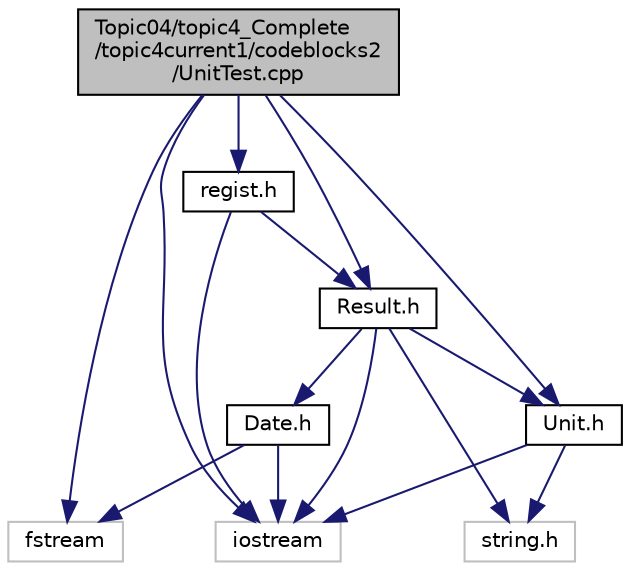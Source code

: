 digraph "Topic04/topic4_Complete/topic4current1/codeblocks2/UnitTest.cpp"
{
  edge [fontname="Helvetica",fontsize="10",labelfontname="Helvetica",labelfontsize="10"];
  node [fontname="Helvetica",fontsize="10",shape=record];
  Node0 [label="Topic04/topic4_Complete\l/topic4current1/codeblocks2\l/UnitTest.cpp",height=0.2,width=0.4,color="black", fillcolor="grey75", style="filled", fontcolor="black"];
  Node0 -> Node1 [color="midnightblue",fontsize="10",style="solid",fontname="Helvetica"];
  Node1 [label="iostream",height=0.2,width=0.4,color="grey75", fillcolor="white", style="filled"];
  Node0 -> Node2 [color="midnightblue",fontsize="10",style="solid",fontname="Helvetica"];
  Node2 [label="fstream",height=0.2,width=0.4,color="grey75", fillcolor="white", style="filled"];
  Node0 -> Node3 [color="midnightblue",fontsize="10",style="solid",fontname="Helvetica"];
  Node3 [label="Unit.h",height=0.2,width=0.4,color="black", fillcolor="white", style="filled",URL="$_topic04_2topic4___complete_2topic4current1_2codeblocks2_2_u_n_i_t_8_h.html"];
  Node3 -> Node1 [color="midnightblue",fontsize="10",style="solid",fontname="Helvetica"];
  Node3 -> Node4 [color="midnightblue",fontsize="10",style="solid",fontname="Helvetica"];
  Node4 [label="string.h",height=0.2,width=0.4,color="grey75", fillcolor="white", style="filled"];
  Node0 -> Node5 [color="midnightblue",fontsize="10",style="solid",fontname="Helvetica"];
  Node5 [label="regist.h",height=0.2,width=0.4,color="black", fillcolor="white", style="filled",URL="$_topic04_2topic4___complete_2topic4current1_2codeblocks2_2_r_e_g_i_s_t_8_h.html"];
  Node5 -> Node1 [color="midnightblue",fontsize="10",style="solid",fontname="Helvetica"];
  Node5 -> Node6 [color="midnightblue",fontsize="10",style="solid",fontname="Helvetica"];
  Node6 [label="Result.h",height=0.2,width=0.4,color="black", fillcolor="white", style="filled",URL="$_topic04_2topic4___complete_2topic4current1_2codeblocks2_2_result_8h.html"];
  Node6 -> Node1 [color="midnightblue",fontsize="10",style="solid",fontname="Helvetica"];
  Node6 -> Node4 [color="midnightblue",fontsize="10",style="solid",fontname="Helvetica"];
  Node6 -> Node7 [color="midnightblue",fontsize="10",style="solid",fontname="Helvetica"];
  Node7 [label="Date.h",height=0.2,width=0.4,color="black", fillcolor="white", style="filled",URL="$_topic04_2topic4___complete_2topic4current1_2codeblocks2_2_date_8h.html"];
  Node7 -> Node1 [color="midnightblue",fontsize="10",style="solid",fontname="Helvetica"];
  Node7 -> Node2 [color="midnightblue",fontsize="10",style="solid",fontname="Helvetica"];
  Node6 -> Node3 [color="midnightblue",fontsize="10",style="solid",fontname="Helvetica"];
  Node0 -> Node6 [color="midnightblue",fontsize="10",style="solid",fontname="Helvetica"];
}
